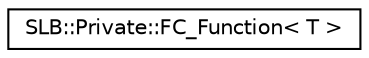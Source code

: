 digraph "Graphical Class Hierarchy"
{
  edge [fontname="Helvetica",fontsize="10",labelfontname="Helvetica",labelfontsize="10"];
  node [fontname="Helvetica",fontsize="10",shape=record];
  rankdir="LR";
  Node1 [label="SLB::Private::FC_Function\< T \>",height=0.2,width=0.4,color="black", fillcolor="white", style="filled",URL="$classSLB_1_1Private_1_1FC__Function.html"];
}
